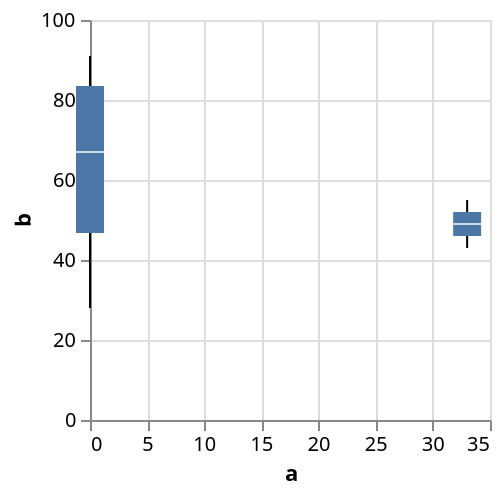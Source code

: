 {
  "$schema": "https://vega.github.io/schema/vega/v5.json",
  "background": "white",
  "padding": 5,
  "width": 200,
  "height": 200,
  "style": "cell",
  "data": [
    {
      "name": "source_0",
      "values": [
        {"a": "null", "b": 28},
        {"a": 33, "b": 55},
        {"a": 33, "b": 43},
        {"a": "null", "b": 91},
        {"a": "null", "b": 81},
        {"a": "null", "b": 53}
      ]
    },
    {
      "name": "data_1",
      "source": "source_0",
      "transform": [
        {
          "type": "joinaggregate",
          "as": ["lower_box_b", "upper_box_b"],
          "ops": ["q1", "q3"],
          "fields": ["b", "b"],
          "groupby": ["a"]
        }
      ]
    },
    {
      "name": "data_2",
      "source": "data_1",
      "transform": [
        {
          "type": "filter",
          "expr": "(datum[\"b\"] < datum[\"lower_box_b\"] - 1.5 * (datum[\"upper_box_b\"] - datum[\"lower_box_b\"])) || (datum[\"b\"] > datum[\"upper_box_b\"] + 1.5 * (datum[\"upper_box_b\"] - datum[\"lower_box_b\"]))"
        },
        {
          "type": "filter",
          "expr": "isValid(datum[\"a\"]) && isFinite(+datum[\"a\"]) && isValid(datum[\"b\"]) && isFinite(+datum[\"b\"])"
        }
      ]
    },
    {
      "name": "data_3",
      "source": "data_1",
      "transform": [
        {
          "type": "filter",
          "expr": "(datum[\"lower_box_b\"] - 1.5 * (datum[\"upper_box_b\"] - datum[\"lower_box_b\"]) <= datum[\"b\"]) && (datum[\"b\"] <= datum[\"upper_box_b\"] + 1.5 * (datum[\"upper_box_b\"] - datum[\"lower_box_b\"]))"
        },
        {
          "type": "aggregate",
          "groupby": ["a"],
          "ops": ["min", "max", "min", "max"],
          "fields": ["b", "b", "lower_box_b", "upper_box_b"],
          "as": [
            "lower_whisker_b",
            "upper_whisker_b",
            "lower_box_b",
            "upper_box_b"
          ]
        }
      ]
    },
    {
      "name": "data_4",
      "source": "source_0",
      "transform": [
        {
          "type": "aggregate",
          "groupby": ["a"],
          "ops": ["q1", "q3", "median", "min", "max"],
          "fields": ["b", "b", "b", "b", "b"],
          "as": ["lower_box_b", "upper_box_b", "mid_box_b", "min_b", "max_b"]
        }
      ]
    }
  ],
  "marks": [
    {
      "name": "layer_0_layer_0_marks",
      "type": "symbol",
      "style": ["point", "boxplot-outliers"],
      "from": {"data": "data_2"},
      "encode": {
        "update": {
          "opacity": {"value": 0.7},
          "fill": {"value": "transparent"},
          "stroke": {"value": "#4c78a8"},
          "ariaRoleDescription": {"value": "point"},
          "description": {
            "signal": "\"a: \" + (format(datum[\"a\"], \"\")) + \"; b: \" + (format(datum[\"b\"], \"\"))"
          },
          "x": {"scale": "x", "field": "a"},
          "y": {"scale": "y", "field": "b"}
        }
      }
    },
    {
      "name": "layer_0_layer_1_layer_0_marks",
      "type": "rule",
      "style": ["rule", "boxplot-rule"],
      "aria": false,
      "from": {"data": "data_3"},
      "encode": {
        "update": {
          "stroke": {"value": "black"},
          "tooltip": {
            "signal": "{\"Upper Whisker of b\": format(datum[\"upper_whisker_b\"], \"\"), \"Lower Whisker of b\": format(datum[\"lower_whisker_b\"], \"\"), \"a\": format(datum[\"a\"], \"\")}"
          },
          "x": [
            {
              "test": "!isValid(datum[\"a\"]) || !isFinite(+datum[\"a\"])",
              "value": 0
            },
            {"scale": "x", "field": "a"}
          ],
          "y": [
            {
              "test": "!isValid(datum[\"lower_whisker_b\"]) || !isFinite(+datum[\"lower_whisker_b\"])",
              "field": {"group": "height"}
            },
            {"scale": "y", "field": "lower_whisker_b"}
          ],
          "y2": [
            {
              "test": "!isValid(datum[\"lower_box_b\"]) || !isFinite(+datum[\"lower_box_b\"])",
              "field": {"group": "height"}
            },
            {"scale": "y", "field": "lower_box_b"}
          ]
        }
      }
    },
    {
      "name": "layer_0_layer_1_layer_1_marks",
      "type": "rule",
      "style": ["rule", "boxplot-rule"],
      "aria": false,
      "from": {"data": "data_3"},
      "encode": {
        "update": {
          "stroke": {"value": "black"},
          "tooltip": {
            "signal": "{\"Upper Whisker of b\": format(datum[\"upper_whisker_b\"], \"\"), \"Lower Whisker of b\": format(datum[\"lower_whisker_b\"], \"\"), \"a\": format(datum[\"a\"], \"\")}"
          },
          "x": [
            {
              "test": "!isValid(datum[\"a\"]) || !isFinite(+datum[\"a\"])",
              "value": 0
            },
            {"scale": "x", "field": "a"}
          ],
          "y": [
            {
              "test": "!isValid(datum[\"upper_box_b\"]) || !isFinite(+datum[\"upper_box_b\"])",
              "field": {"group": "height"}
            },
            {"scale": "y", "field": "upper_box_b"}
          ],
          "y2": [
            {
              "test": "!isValid(datum[\"upper_whisker_b\"]) || !isFinite(+datum[\"upper_whisker_b\"])",
              "field": {"group": "height"}
            },
            {"scale": "y", "field": "upper_whisker_b"}
          ]
        }
      }
    },
    {
      "name": "layer_1_layer_0_marks",
      "type": "rect",
      "style": ["bar", "boxplot-box"],
      "from": {"data": "data_4"},
      "encode": {
        "update": {
          "ariaRoleDescription": {"value": "box"},
          "fill": {"value": "#4c78a8"},
          "tooltip": {
            "signal": "{\"Max of b\": format(datum[\"max_b\"], \"\"), \"Q3 of b\": format(datum[\"upper_box_b\"], \"\"), \"Median of b\": format(datum[\"mid_box_b\"], \"\"), \"Q1 of b\": format(datum[\"lower_box_b\"], \"\"), \"Min of b\": format(datum[\"min_b\"], \"\"), \"a\": format(datum[\"a\"], \"\")}"
          },
          "description": {
            "signal": "\"a: \" + (format(datum[\"a\"], \"\")) + \"; b: \" + (format(datum[\"lower_box_b\"], \"\")) + \"; upper_box_b: \" + (format(datum[\"upper_box_b\"], \"\")) + \"; Max of b: \" + (format(datum[\"max_b\"], \"\")) + \"; Q3 of b: \" + (format(datum[\"upper_box_b\"], \"\")) + \"; Median of b: \" + (format(datum[\"mid_box_b\"], \"\")) + \"; Q1 of b: \" + (format(datum[\"lower_box_b\"], \"\")) + \"; Min of b: \" + (format(datum[\"min_b\"], \"\"))"
          },
          "xc": [
            {
              "test": "!isValid(datum[\"a\"]) || !isFinite(+datum[\"a\"])",
              "value": 0
            },
            {"scale": "x", "field": "a"}
          ],
          "width": {"value": 14},
          "y": [
            {
              "test": "!isValid(datum[\"lower_box_b\"]) || !isFinite(+datum[\"lower_box_b\"])",
              "field": {"group": "height"}
            },
            {"scale": "y", "field": "lower_box_b"}
          ],
          "y2": [
            {
              "test": "!isValid(datum[\"upper_box_b\"]) || !isFinite(+datum[\"upper_box_b\"])",
              "field": {"group": "height"}
            },
            {"scale": "y", "field": "upper_box_b"}
          ]
        }
      }
    },
    {
      "name": "layer_1_layer_1_marks",
      "type": "rect",
      "style": ["tick", "boxplot-median"],
      "aria": false,
      "from": {"data": "data_4"},
      "encode": {
        "update": {
          "opacity": {"value": 0.7},
          "fill": {"value": "white"},
          "tooltip": {
            "signal": "{\"Max of b\": format(datum[\"max_b\"], \"\"), \"Q3 of b\": format(datum[\"upper_box_b\"], \"\"), \"Median of b\": format(datum[\"mid_box_b\"], \"\"), \"Q1 of b\": format(datum[\"lower_box_b\"], \"\"), \"Min of b\": format(datum[\"min_b\"], \"\"), \"a\": format(datum[\"a\"], \"\")}"
          },
          "xc": [
            {
              "test": "!isValid(datum[\"a\"]) || !isFinite(+datum[\"a\"])",
              "value": 0
            },
            {"scale": "x", "field": "a"}
          ],
          "yc": [
            {
              "test": "!isValid(datum[\"mid_box_b\"]) || !isFinite(+datum[\"mid_box_b\"])",
              "field": {"group": "height"}
            },
            {"scale": "y", "field": "mid_box_b"}
          ],
          "width": {"value": 14},
          "height": {"value": 1}
        }
      }
    }
  ],
  "scales": [
    {
      "name": "x",
      "type": "linear",
      "domain": {
        "fields": [
          {"data": "data_2", "field": "a"},
          {"data": "data_3", "field": "a"},
          {"data": "data_4", "field": "a"}
        ]
      },
      "range": [0, {"signal": "width"}],
      "nice": true,
      "zero": true,
      "padding": 5
    },
    {
      "name": "y",
      "type": "linear",
      "domain": {
        "fields": [
          {"data": "data_2", "field": "b"},
          {"data": "data_3", "field": "lower_whisker_b"},
          {"data": "data_3", "field": "lower_box_b"},
          {"data": "data_3", "field": "upper_box_b"},
          {"data": "data_3", "field": "upper_whisker_b"},
          {"data": "data_4", "field": "lower_box_b"},
          {"data": "data_4", "field": "upper_box_b"},
          {"data": "data_4", "field": "mid_box_b"}
        ]
      },
      "range": [{"signal": "height"}, 0],
      "nice": true,
      "zero": true
    }
  ],
  "axes": [
    {
      "scale": "x",
      "orient": "bottom",
      "gridScale": "y",
      "grid": true,
      "tickCount": {"signal": "ceil(width/40)"},
      "domain": false,
      "labels": false,
      "aria": false,
      "maxExtent": 0,
      "minExtent": 0,
      "ticks": false,
      "zindex": 0
    },
    {
      "scale": "y",
      "orient": "left",
      "gridScale": "x",
      "grid": true,
      "tickCount": {"signal": "ceil(height/40)"},
      "domain": false,
      "labels": false,
      "aria": false,
      "maxExtent": 0,
      "minExtent": 0,
      "ticks": false,
      "zindex": 0
    },
    {
      "scale": "x",
      "orient": "bottom",
      "grid": false,
      "title": "a",
      "labelAngle": 0,
      "labelBaseline": "top",
      "labelFlush": true,
      "labelOverlap": true,
      "tickCount": {"signal": "ceil(width/40)"},
      "zindex": 0
    },
    {
      "scale": "y",
      "orient": "left",
      "grid": false,
      "title": "b",
      "labelOverlap": true,
      "tickCount": {"signal": "ceil(height/40)"},
      "zindex": 0
    }
  ]
}
